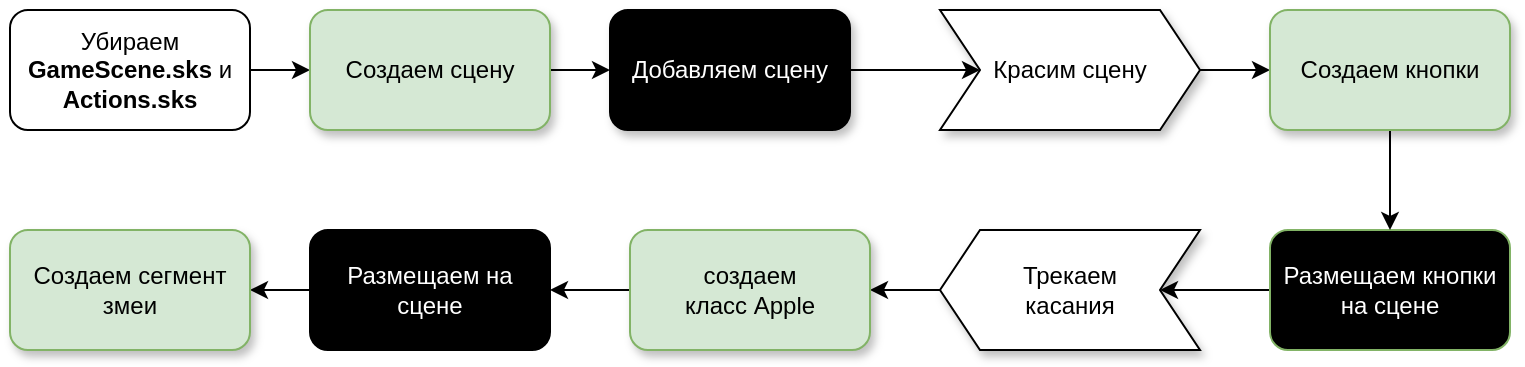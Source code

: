 <mxfile version="13.5.9" type="github">
  <diagram id="rtUFhnHfVkmdgCKiVbLg" name="Page-1">
    <mxGraphModel dx="980" dy="667" grid="1" gridSize="10" guides="1" tooltips="1" connect="1" arrows="1" fold="1" page="1" pageScale="1" pageWidth="827" pageHeight="1169" math="0" shadow="0">
      <root>
        <mxCell id="0" />
        <mxCell id="1" parent="0" />
        <mxCell id="FlKFB4eoCFlWuuvvBIy5-28" style="edgeStyle=orthogonalEdgeStyle;rounded=0;orthogonalLoop=1;jettySize=auto;html=1;exitX=1;exitY=0.5;exitDx=0;exitDy=0;entryX=0;entryY=0.5;entryDx=0;entryDy=0;fontColor=#000000;" edge="1" parent="1" source="FlKFB4eoCFlWuuvvBIy5-1" target="FlKFB4eoCFlWuuvvBIy5-26">
          <mxGeometry relative="1" as="geometry" />
        </mxCell>
        <mxCell id="FlKFB4eoCFlWuuvvBIy5-1" value="Убираем &lt;span style=&quot;font-weight: 600&quot;&gt;GameScene.sks&lt;/span&gt; и &lt;span style=&quot;font-weight: 600&quot;&gt;Actions.sks&lt;/span&gt;" style="rounded=1;whiteSpace=wrap;html=1;" vertex="1" parent="1">
          <mxGeometry x="40" y="40" width="120" height="60" as="geometry" />
        </mxCell>
        <mxCell id="FlKFB4eoCFlWuuvvBIy5-6" value="" style="edgeStyle=orthogonalEdgeStyle;rounded=0;orthogonalLoop=1;jettySize=auto;html=1;entryX=0;entryY=0.5;entryDx=0;entryDy=0;" edge="1" parent="1" source="FlKFB4eoCFlWuuvvBIy5-3" target="FlKFB4eoCFlWuuvvBIy5-20">
          <mxGeometry relative="1" as="geometry">
            <mxPoint x="340" y="70.067" as="targetPoint" />
          </mxGeometry>
        </mxCell>
        <mxCell id="FlKFB4eoCFlWuuvvBIy5-3" value="Добавляем сцену" style="whiteSpace=wrap;html=1;rounded=1;fillColor=#000000;fontColor=#FFFFFF;sketch=0;shadow=1;" vertex="1" parent="1">
          <mxGeometry x="340" y="40" width="120" height="60" as="geometry" />
        </mxCell>
        <mxCell id="FlKFB4eoCFlWuuvvBIy5-16" value="" style="edgeStyle=orthogonalEdgeStyle;rounded=0;orthogonalLoop=1;jettySize=auto;html=1;fontColor=#FFFFFF;exitX=1;exitY=0.5;exitDx=0;exitDy=0;" edge="1" parent="1" source="FlKFB4eoCFlWuuvvBIy5-20" target="FlKFB4eoCFlWuuvvBIy5-15">
          <mxGeometry relative="1" as="geometry">
            <mxPoint x="460" y="70" as="sourcePoint" />
          </mxGeometry>
        </mxCell>
        <mxCell id="FlKFB4eoCFlWuuvvBIy5-24" style="edgeStyle=orthogonalEdgeStyle;rounded=0;orthogonalLoop=1;jettySize=auto;html=1;entryX=0;entryY=0.5;entryDx=0;entryDy=0;fontColor=#000000;" edge="1" parent="1" source="FlKFB4eoCFlWuuvvBIy5-7" target="FlKFB4eoCFlWuuvvBIy5-23">
          <mxGeometry relative="1" as="geometry">
            <Array as="points">
              <mxPoint x="730" y="190" />
            </Array>
          </mxGeometry>
        </mxCell>
        <mxCell id="FlKFB4eoCFlWuuvvBIy5-7" value="Размещаем кнопки на сцене" style="whiteSpace=wrap;html=1;rounded=1;strokeColor=#82b366;fontColor=#FFFFFF;fillColor=#000000;" vertex="1" parent="1">
          <mxGeometry x="670" y="150" width="120" height="60" as="geometry" />
        </mxCell>
        <mxCell id="FlKFB4eoCFlWuuvvBIy5-12" value="" style="edgeStyle=orthogonalEdgeStyle;rounded=0;orthogonalLoop=1;jettySize=auto;html=1;exitX=0;exitY=0.5;exitDx=0;exitDy=0;" edge="1" parent="1" source="FlKFB4eoCFlWuuvvBIy5-23" target="FlKFB4eoCFlWuuvvBIy5-11">
          <mxGeometry relative="1" as="geometry">
            <mxPoint x="520" y="190" as="sourcePoint" />
          </mxGeometry>
        </mxCell>
        <mxCell id="FlKFB4eoCFlWuuvvBIy5-14" value="" style="edgeStyle=orthogonalEdgeStyle;rounded=0;orthogonalLoop=1;jettySize=auto;html=1;" edge="1" parent="1" source="FlKFB4eoCFlWuuvvBIy5-11" target="FlKFB4eoCFlWuuvvBIy5-13">
          <mxGeometry relative="1" as="geometry" />
        </mxCell>
        <mxCell id="FlKFB4eoCFlWuuvvBIy5-11" value="&lt;div&gt;создаем &lt;br&gt;&lt;/div&gt;&lt;div&gt;класс Apple&lt;/div&gt;" style="whiteSpace=wrap;html=1;rounded=1;fillColor=#d5e8d4;strokeColor=#82b366;shadow=1;" vertex="1" parent="1">
          <mxGeometry x="350" y="150" width="120" height="60" as="geometry" />
        </mxCell>
        <mxCell id="FlKFB4eoCFlWuuvvBIy5-19" value="" style="edgeStyle=orthogonalEdgeStyle;rounded=0;orthogonalLoop=1;jettySize=auto;html=1;fontColor=#FFFFFF;" edge="1" parent="1" source="FlKFB4eoCFlWuuvvBIy5-13" target="FlKFB4eoCFlWuuvvBIy5-18">
          <mxGeometry relative="1" as="geometry" />
        </mxCell>
        <mxCell id="FlKFB4eoCFlWuuvvBIy5-13" value="Размещаем на сцене" style="whiteSpace=wrap;html=1;rounded=1;fillColor=#000000;fontColor=#FFFFFF;" vertex="1" parent="1">
          <mxGeometry x="190" y="150" width="120" height="60" as="geometry" />
        </mxCell>
        <mxCell id="FlKFB4eoCFlWuuvvBIy5-17" style="edgeStyle=orthogonalEdgeStyle;rounded=0;orthogonalLoop=1;jettySize=auto;html=1;fontColor=#FFFFFF;" edge="1" parent="1" source="FlKFB4eoCFlWuuvvBIy5-15" target="FlKFB4eoCFlWuuvvBIy5-7">
          <mxGeometry relative="1" as="geometry" />
        </mxCell>
        <mxCell id="FlKFB4eoCFlWuuvvBIy5-15" value="Создаем кнопки" style="whiteSpace=wrap;html=1;rounded=1;strokeColor=#82b366;fillColor=#d5e8d4;shadow=1;" vertex="1" parent="1">
          <mxGeometry x="670" y="40" width="120" height="60" as="geometry" />
        </mxCell>
        <mxCell id="FlKFB4eoCFlWuuvvBIy5-18" value="Создаем сегмент змеи" style="whiteSpace=wrap;html=1;rounded=1;fillColor=#d5e8d4;strokeColor=#82b366;shadow=1;" vertex="1" parent="1">
          <mxGeometry x="40" y="150" width="120" height="60" as="geometry" />
        </mxCell>
        <mxCell id="FlKFB4eoCFlWuuvvBIy5-20" value="Красим сцену" style="shape=step;perimeter=stepPerimeter;whiteSpace=wrap;html=1;fixedSize=1;shadow=1;sketch=0;fillColor=#FFFFFF;" vertex="1" parent="1">
          <mxGeometry x="505" y="40" width="130" height="60" as="geometry" />
        </mxCell>
        <mxCell id="FlKFB4eoCFlWuuvvBIy5-23" value="&lt;div&gt;Трекаем &lt;br&gt;&lt;/div&gt;&lt;div&gt;касания&lt;/div&gt;" style="shape=step;perimeter=stepPerimeter;whiteSpace=wrap;html=1;fixedSize=1;shadow=1;sketch=0;fillColor=#FFFFFF;direction=west;align=center;" vertex="1" parent="1">
          <mxGeometry x="505" y="150" width="130" height="60" as="geometry" />
        </mxCell>
        <mxCell id="FlKFB4eoCFlWuuvvBIy5-29" style="edgeStyle=orthogonalEdgeStyle;rounded=0;orthogonalLoop=1;jettySize=auto;html=1;exitX=1;exitY=0.5;exitDx=0;exitDy=0;entryX=0;entryY=0.5;entryDx=0;entryDy=0;fontColor=#000000;" edge="1" parent="1" source="FlKFB4eoCFlWuuvvBIy5-26" target="FlKFB4eoCFlWuuvvBIy5-3">
          <mxGeometry relative="1" as="geometry" />
        </mxCell>
        <mxCell id="FlKFB4eoCFlWuuvvBIy5-26" value="Создаем сцену" style="whiteSpace=wrap;html=1;rounded=1;fillColor=#d5e8d4;strokeColor=#82b366;shadow=1;" vertex="1" parent="1">
          <mxGeometry x="190" y="40" width="120" height="60" as="geometry" />
        </mxCell>
      </root>
    </mxGraphModel>
  </diagram>
</mxfile>
